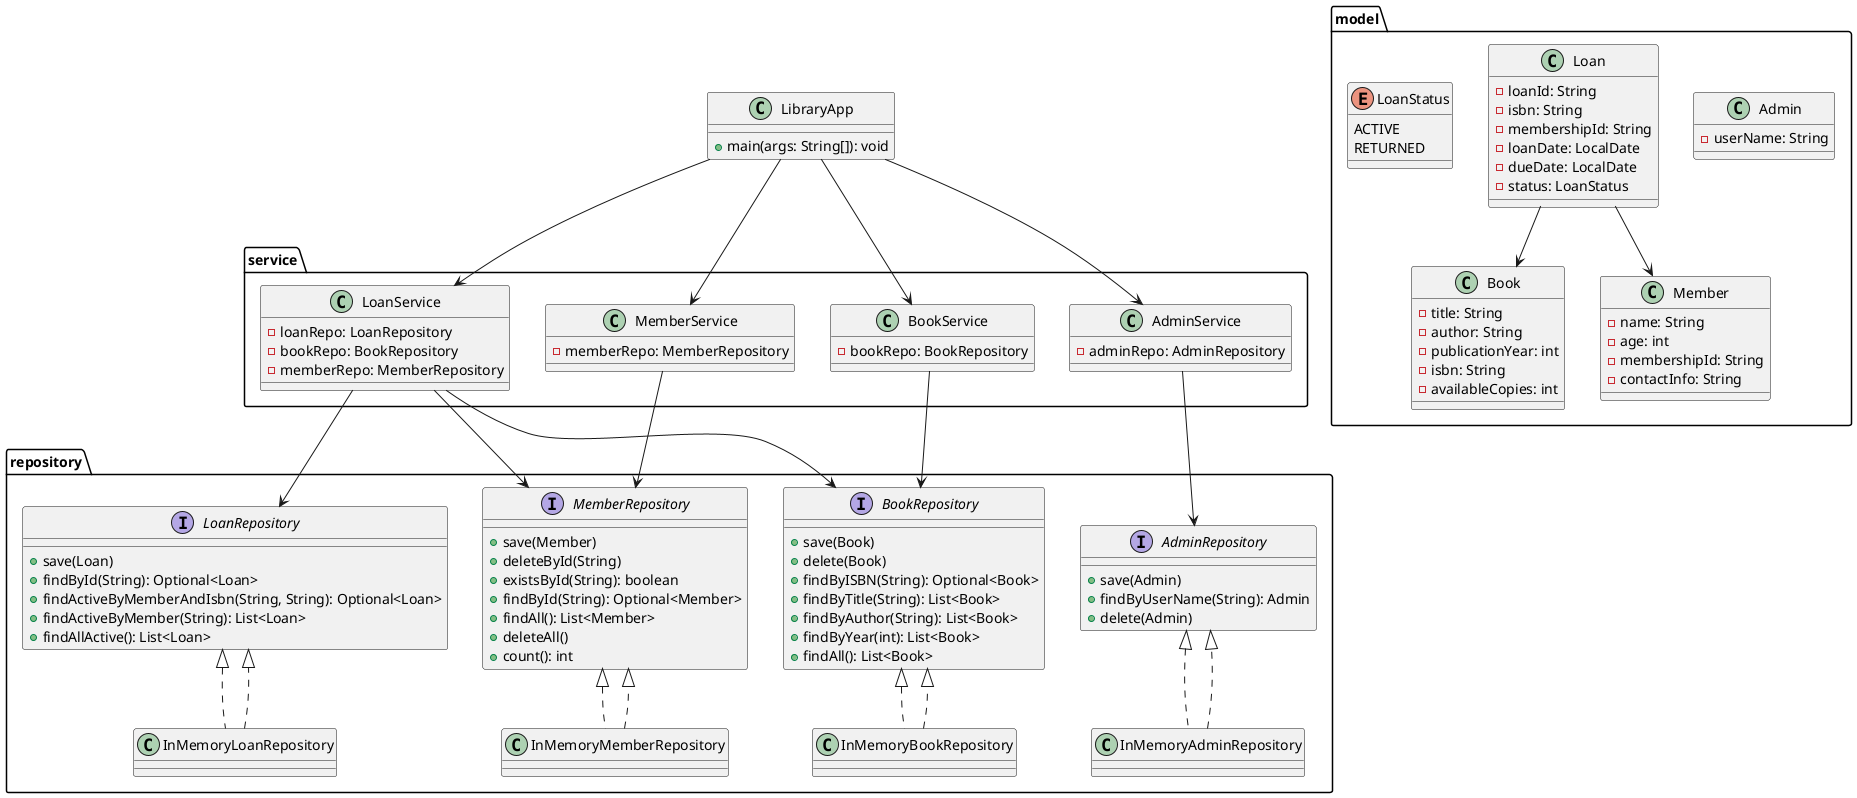@startuml
'https://plantuml.com/class-diagram

@startuml
package model {
    class Admin {
        - userName: String
    }

    class Book {
        - title: String
        - author: String
        - publicationYear: int
        - isbn: String
        - availableCopies: int
    }

    class Member {
        - name: String
        - age: int
        - membershipId: String
        - contactInfo: String
    }

    class Loan {
        - loanId: String
        - isbn: String
        - membershipId: String
        - loanDate: LocalDate
        - dueDate: LocalDate
        - status: LoanStatus
    }

    enum LoanStatus {
        ACTIVE
        RETURNED
    }
}

package repository {
    interface AdminRepository {
        + save(Admin)
        + findByUserName(String): Admin
        + delete(Admin)
    }

    interface BookRepository {
        + save(Book)
        + delete(Book)
        + findByISBN(String): Optional<Book>
        + findByTitle(String): List<Book>
        + findByAuthor(String): List<Book>
        + findByYear(int): List<Book>
        + findAll(): List<Book>
    }

    interface MemberRepository {
        + save(Member)
        + deleteById(String)
        + existsById(String): boolean
        + findById(String): Optional<Member>
        + findAll(): List<Member>
        + deleteAll()
        + count(): int
    }

    interface LoanRepository {
        + save(Loan)
        + findById(String): Optional<Loan>
        + findActiveByMemberAndIsbn(String, String): Optional<Loan>
        + findActiveByMember(String): List<Loan>
        + findAllActive(): List<Loan>
    }

    class InMemoryAdminRepository implements AdminRepository
    class InMemoryBookRepository implements BookRepository
    class InMemoryMemberRepository implements MemberRepository
    class InMemoryLoanRepository implements LoanRepository
}

package service {
    class AdminService {
        - adminRepo: AdminRepository
    }

    class BookService {
        - bookRepo: BookRepository
    }

    class MemberService {
        - memberRepo: MemberRepository
    }

    class LoanService {
        - loanRepo: LoanRepository
        - bookRepo: BookRepository
        - memberRepo: MemberRepository
    }
}

class LibraryApp {
    + main(args: String[]): void
}

' Relationships
LibraryApp --> AdminService
LibraryApp --> BookService
LibraryApp --> MemberService
LibraryApp --> LoanService

Loan --> Book
Loan --> Member

AdminService --> AdminRepository
BookService --> BookRepository
MemberService --> MemberRepository
LoanService --> LoanRepository
LoanService --> BookRepository
LoanService --> MemberRepository

InMemoryAdminRepository ..|> AdminRepository
InMemoryBookRepository ..|> BookRepository
InMemoryMemberRepository ..|> MemberRepository
InMemoryLoanRepository ..|> LoanRepository
@enduml